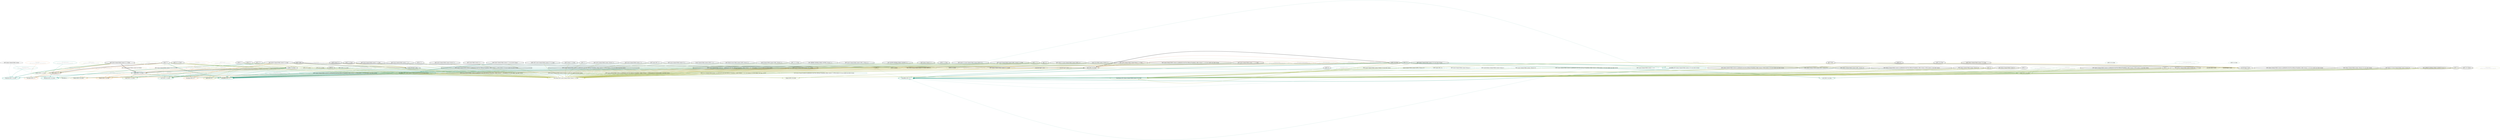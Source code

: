 strict digraph {
    node [shape=box];
    graph [splines=curved];
    2446 [label="SPDXLicense\n443f4e843df984c22700e228b3860b31"
         ,fontcolor=gray
         ,color="#b8bf62"
         ,fillcolor="beige;1"
         ,shape=ellipse];
    2447 [label="spdx:LGPL-2.0+"
         ,color="#b8bf62"
         ,shape=tripleoctagon];
    2448 [label="LGPL-2.0+"
         ,shape=doubleoctagon];
    2449 [label="GNU Library General Public License v2 or later"
         ,shape=doubleoctagon];
    2461 [label="SPDXLicense\n8ef1b5c49d954222c61bf8d1c3f74c3c"
         ,fontcolor=gray
         ,color="#b8bf62"
         ,fillcolor="beige;1"
         ,shape=ellipse];
    2462 [label="spdx:LGPL-2.0-or-later"
         ,shape=doubleoctagon];
    2463 [label="LGPL-2.0-or-later"
         ,shape=doubleoctagon];
    2470 [label="SPDXLicense\ne2efd6447615d77acebad4f7c1e20959"
         ,fontcolor=gray
         ,color="#b8bf62"
         ,fillcolor="beige;1"
         ,shape=ellipse];
    2471 [label="spdx:LGPL-2.1+"
         ,shape=doubleoctagon];
    2472 [label="LGPL-2.1+"
         ,shape=doubleoctagon];
    2473 [label="GNU Lesser General Public License v2.1 or later"
         ,shape=doubleoctagon];
    2486 [label="SPDXLicense\n797be778eb1d10677897529d23730aa7"
         ,fontcolor=gray
         ,color="#b8bf62"
         ,fillcolor="beige;1"
         ,shape=ellipse];
    2487 [label="spdx:LGPL-2.1-or-later"
         ,shape=doubleoctagon];
    2488 [label="LGPL-2.1-or-later"
         ,shape=doubleoctagon];
    6856 [label="FedoraEntry\nda614a7855fde773632116ed18e901c5"
         ,fontcolor=gray
         ,color="#e09d4b"
         ,fillcolor="beige;1"
         ,shape=ellipse];
    6857 [label="Fedora:LGPL-2.0-or-later"
         ,color="#e09d4b"
         ,shape=doubleoctagon];
    6858 [label="GNU Lesser General Public License (no version)"
         ,color="#e09d4b"
         ,shape=octagon];
    6859 [label="GNU Lesser General Public License v2 (or 2.1) or later"
         ,color="#e09d4b"
         ,shape=octagon];
    6860 [label="LGPLv2+"
         ,shape=doubleoctagon];
    6913 [label="FedoraEntry\n5ed37863755909743ca22318afce72ef"
         ,fontcolor=gray
         ,color="#e09d4b"
         ,fillcolor="beige;1"
         ,shape=ellipse];
    6914 [label="Fedora:LGPL-2.1-or-later"
         ,color="#e09d4b"
         ,shape=doubleoctagon];
    9401 [label="GNU Library General Public License"
         ,shape=octagon];
    9403 [label="BlueOakCouncil\nbf57885d28ac11df1c6c25b44aee8200"
         ,fontcolor=gray
         ,color="#00876c"
         ,fillcolor="beige;1"
         ,shape=ellipse];
    9404 [label="BlueOak:LGPL-2.0-or-later"
         ,color="#00876c"
         ,shape=doubleoctagon];
    9409 [label="BlueOakCouncil\na6222a8463da9039cf71763a56777a64"
         ,fontcolor=gray
         ,color="#00876c"
         ,fillcolor="beige;1"
         ,shape=ellipse];
    9410 [label="BlueOak:LGPL-2.1-or-later"
         ,color="#00876c"
         ,shape=doubleoctagon];
    9619 [label="OSADLRule\ndd228aaf9806525cf4fce75e69607da4"
         ,fontcolor=gray
         ,color="#58a066"
         ,fillcolor="beige;1"
         ,shape=ellipse];
    9620 [label="osadl:LGPL-2.0-or-later"
         ,color="#58a066"
         ,shape=doubleoctagon];
    9625 [label="OSADLRule\n94050a312358dfb9792d528bb0165557"
         ,fontcolor=gray
         ,color="#58a066"
         ,fillcolor="beige;1"
         ,shape=ellipse];
    9626 [label="osadl:LGPL-2.1-or-later"
         ,color="#58a066"
         ,shape=doubleoctagon];
    9900 [label="OSADLMatrix\n3b1f76b3d50c8ab5c261469e04bf87b8"
         ,fontcolor=gray
         ,color="#58a066"
         ,fillcolor="beige;1"
         ,shape=ellipse];
    9904 [label="OSADLMatrix\nf19ba5e6a7164ae0aa983d4877f14785"
         ,fontcolor=gray
         ,color="#58a066"
         ,fillcolor="beige;1"
         ,shape=ellipse];
    10283 [label="fsf:LGPLv2.1"
          ,color="#deb256"
          ,shape=octagon];
    18309 [label="ScancodeData\nb151a8ef20ac0cdac173d01f0c517dca"
          ,fontcolor=gray
          ,color="#dac767"
          ,fillcolor="beige;1"
          ,shape=ellipse];
    18310 [label="scancode:lgpl-2.0-plus"
          ,shape=doubleoctagon];
    18311 [label="lgpl-2.0-plus"
          ,shape=doubleoctagon];
    18312 [label="LGPL 2.0 or later"
          ,shape=doubleoctagon];
    18313 [label="GNU Library General Public License 2.0 or later"
          ,shape=doubleoctagon];
    18369 [label="ScancodeData\n18a0fa0890a418316cd617a670cea315"
          ,fontcolor=gray
          ,color="#dac767"
          ,fillcolor="beige;1"
          ,shape=ellipse];
    18370 [label="scancode:lgpl-2.1-plus"
          ,shape=doubleoctagon];
    18371 [label="lgpl-2.1-plus"
          ,shape=doubleoctagon];
    18372 [label="LGPL 2.1 or later"
          ,shape=doubleoctagon];
    18373 [label="GNU Lesser General Public License 2.1 or later"
          ,shape=doubleoctagon];
    25923 [label="Fossology\nf784903bee0b91d2d3cc847b19995191"
          ,fontcolor=gray
          ,color="#e18745"
          ,fillcolor="beige;1"
          ,shape=ellipse];
    25924 [label="fossology:LGPL-2.0+"
          ,color="#e18745"
          ,shape=doubleoctagon];
    25926 [label="Fossology\n14607a2b7bc3a8bbbd67250f1cb607d6"
          ,fontcolor=gray
          ,color="#e18745"
          ,fillcolor="beige;1"
          ,shape=ellipse];
    25927 [label="fossology:LGPL-2.1+"
          ,color="#e18745"
          ,shape=doubleoctagon];
    27201 [label=LGPL
          ,shape=octagon];
    28783 [label="OrtLicenseCategorization\n92f62731dd83140c649e53a1b1a6e089"
          ,fontcolor=gray
          ,color="#e06f45"
          ,fillcolor="beige;1"
          ,shape=ellipse];
    28785 [label="OrtLicenseCategorization\n543501be5a65bdcf3ede3a87023ad2bf"
          ,fontcolor=gray
          ,color="#e06f45"
          ,fillcolor="beige;1"
          ,shape=ellipse];
    35530 [label="OrtLicenseCategorization\nbf7aca2e144fe971e7825c869a8473e1"
          ,fontcolor=gray
          ,color="#e09d4b"
          ,fillcolor="beige;1"
          ,shape=ellipse];
    35535 [label="OrtLicenseCategorization\n5b53ac23d2f73b00a27b57fccce4c364"
          ,fontcolor=gray
          ,color="#e09d4b"
          ,fillcolor="beige;1"
          ,shape=ellipse];
    37045 [label="CavilLicenseChange\nd2722e2d12b7aefdb7d8137c38249b0b"
          ,fontcolor=gray
          ,color="#379469"
          ,fillcolor="beige;1"
          ,shape=ellipse];
    37046 [label="cavil:LGPL-2.0-or-later"
          ,color="#379469"
          ,shape=doubleoctagon];
    37047 [label="LGPL v2 or later"
          ,color="#379469"
          ,shape=octagon];
    37048 [label="LGPL v2.0 or later"
          ,color="#379469"
          ,shape=octagon];
    37049 [label="LGPLv2.0+"
          ,shape=doubleoctagon];
    37056 [label="CavilLicenseChange\nd9b0e35754eb01f0630aacb08b5fae65"
          ,fontcolor=gray
          ,color="#379469"
          ,fillcolor="beige;1"
          ,shape=ellipse];
    37057 [label="cavil:LGPL-2.1-or-later"
          ,color="#379469"
          ,shape=doubleoctagon];
    37058 [label="GNU LGPL v2.1 or later"
          ,color="#379469"
          ,shape=octagon];
    37059 [label="LGPL V2+"
          ,shape=doubleoctagon];
    37060 [label="LGPL v2.1 or later"
          ,color="#379469"
          ,shape=octagon];
    37061 [label="LGPL v2.1+"
          ,shape=doubleoctagon];
    37062 [label="LGPL-2.0.1 or later"
          ,color="#379469"
          ,shape=octagon];
    37063 [label="LGPLv2.1+"
          ,shape=doubleoctagon];
    42389 [label="MetaeffektLicense\n68f17d1b654f95f057148154bf188143"
          ,fontcolor=gray
          ,color="#00876c"
          ,fillcolor="beige;1"
          ,shape=ellipse];
    42390 [label="metaeffekt:LGPL-2.0+"
          ,color="#00876c"
          ,shape=doubleoctagon];
    42391 [label="metaeffekt:GNU Library General Public License 2.0 (or any later version)"
          ,color="#00876c"
          ,shape=doubleoctagon];
    42392 [label="GNU Library General Public License 2.0 (or any later version)"
          ,shape=doubleoctagon];
    42393 [label="GNU Library General Public License, Version 2.0+"
          ,shape=doubleoctagon];
    42394 [label="GNU LIBRARY GENERAL PUBLIC LICENSE Version 2+"
          ,shape=doubleoctagon];
    42395 [label="GNU Lesser GPL 2.0+"
          ,color="#00876c"
          ,shape=octagon];
    42396 [label="GNU Lesser General Public License Version 2+"
          ,color="#00876c"
          ,shape=octagon];
    42397 [label="GNU Lesser General Public License, Version 2.0+"
          ,color="#00876c"
          ,shape=octagon];
    42398 [label="GNU Library or Lesser General Public License version 2.0+"
          ,shape=doubleoctagon];
    42399 [label="GNU Library General Public License (GPL), Version 2.0+"
          ,shape=doubleoctagon];
    42400 [label="GNU Library General Public License (LGPL), Version 2.0+"
          ,shape=doubleoctagon];
    42401 [label="GNU Library General Public License 2+"
          ,shape=doubleoctagon];
    42402 [label="GNU Library General Public License version 2.0+"
          ,shape=doubleoctagon];
    42403 [label="GNU Library General Public License, Version 2.0 or any later version"
          ,shape=doubleoctagon];
    42404 [label="GNU Lesser General Public License, Version 2 or any later version"
          ,color="#00876c"
          ,shape=octagon];
    42405 [label="Lesser General Public License (LGPL)), Version 2.0+"
          ,color="#00876c"
          ,shape=octagon];
    42406 [label="LGPL 2+"
          ,shape=doubleoctagon];
    42407 [label="LGPL 2.0+ license"
          ,shape=doubleoctagon];
    42408 [label="LGPL V.2+"
          ,shape=doubleoctagon];
    42409 [label="LGPL-2+"
          ,shape=doubleoctagon];
    42410 [label="LGPL2+"
          ,shape=doubleoctagon];
    42411 [label="GNU Lesser/Library General Public License version 2+"
          ,color="#00876c"
          ,shape=octagon];
    42412 [label="GNU Library General Public License as published by the Free Software Foundation; either version 2 of the License, or (at your option) any later version"
          ,shape=doubleoctagon];
    42413 [label="GNU Lesser General Public License as published by the Free Software Foundation; either version 2 of the License, or (at your option) any later version"
          ,color="#00876c"
          ,shape=octagon];
    42414 [label="GNU Lesser General Public License >= 2.0"
          ,color="#00876c"
          ,shape=octagon];
    42415 [label="GNU Library General Public License as published by the Free Software Foundation; either version 2 of the License, or any later version"
          ,shape=doubleoctagon];
    42416 [label="GNU Library General Public License as published by the Free Software Foundation, either version 2 of the License, or any later version"
          ,shape=doubleoctagon];
    42417 [label="GNU Library General Public License as published by the Free Software Foundation; either version 2, or (at your option) any later version"
          ,shape=doubleoctagon];
    42579 [label="MetaeffektLicense\ndb6310746184e51800407699f526d684"
          ,fontcolor=gray
          ,color="#00876c"
          ,fillcolor="beige;1"
          ,shape=ellipse];
    42580 [label="metaeffekt:LGPL-2.1+"
          ,color="#00876c"
          ,shape=doubleoctagon];
    42581 [label="metaeffekt:GNU Lesser General Public License 2.1 (or any later version)"
          ,color="#00876c"
          ,shape=doubleoctagon];
    42582 [label="GNU Lesser General Public License 2.1 (or any later version)"
          ,shape=doubleoctagon];
    42583 [label="GNU Lesser General Public License, Version 2.1+"
          ,shape=doubleoctagon];
    42584 [label="GNU LESSER GENERAL PUBLIC LICENSE 2.1+"
          ,shape=doubleoctagon];
    42585 [label="LGPL (GNU Lesser General Public License), V2.1 or later"
          ,shape=doubleoctagon];
    42586 [label="LGPL 2.1+"
          ,shape=doubleoctagon];
    42587 [label="LGPL version 2.1+"
          ,shape=doubleoctagon];
    42588 [label="LGPL(v2.1+)"
          ,shape=doubleoctagon];
    42589 [label="GNU LIBRARY GENERAL PUBLIC LICENSE, Version 2.1+"
          ,shape=doubleoctagon];
    42590 [label="GNU Lesser GPL 2.1+"
          ,shape=doubleoctagon];
    42591 [label="GNU Lesser General Public License (LGPL), version 2.1+"
          ,shape=doubleoctagon];
    42592 [label="GNU Lesser General Public License (LGPL), version 2.1 or later"
          ,shape=doubleoctagon];
    42593 [label="GNU Lesser General Public License - v 2.1 or later"
          ,shape=doubleoctagon];
    42594 [label="GNU Lesser General Public License Version 2.1 or later"
          ,shape=doubleoctagon];
    42595 [label="GNU Lesser General Public License v2.1+"
          ,shape=doubleoctagon];
    42596 [label="GNU Lesser General Public License version 2.1+"
          ,shape=doubleoctagon];
    42597 [label="GNU Lesser General Public License, 2.1+"
          ,shape=doubleoctagon];
    42598 [label="GNU Lesser General Public License, v. 2.1+"
          ,shape=doubleoctagon];
    42599 [label="GNU Lesser Public License 2.1+"
          ,shape=doubleoctagon];
    42600 [label="GNU Library or Lesser General Public License (LGPL) V2.1+"
          ,shape=doubleoctagon];
    42601 [label="GNU Library or Lesser General Public License (LGPL) 2.1+"
          ,shape=doubleoctagon];
    42602 [label="GNU General Lesser Public License (LGPL) version 2.1+"
          ,shape=doubleoctagon];
    42603 [label="Lesser Gnu Public License, Version 2.1+"
          ,shape=doubleoctagon];
    42604 [label="Lesser General Public License (LGPL) v 2.1+"
          ,shape=doubleoctagon];
    42605 [label="Lesser General Public License (LGPL), Version 2.1+"
          ,shape=doubleoctagon];
    42606 [label="LGPL license, Version 2.1+"
          ,shape=doubleoctagon];
    42607 [label="LGPL v 2.1+"
          ,shape=doubleoctagon];
    42608 [label="LGPL version 2.1 or later"
          ,shape=doubleoctagon];
    42609 [label="LGPL, v2.1 or later"
          ,shape=doubleoctagon];
    42610 [label="LGPL2.1+"
          ,shape=doubleoctagon];
    42611 [label="LGPLv2.1 or later"
          ,shape=doubleoctagon];
    42612 [label="lgpl_v2_1+"
          ,shape=doubleoctagon];
    42613 [label="GNU Lesser General Public License as published by the Free Software Foundation; either version 2.1, or (at your option) any later version"
          ,shape=doubleoctagon];
    42614 [label="GNU Lesser General Public License as published by the Free Software Foundation, either version 2.1 of the License, or (at your option) any later version"
          ,shape=doubleoctagon];
    42615 [label="GNU Lesser General Public License as published by the Free Software Foundation; either version 2.1 of the License, or (at your option) any later version"
          ,shape=doubleoctagon];
    42616 [label="GNU Lesser General Public License, V2.1 or later"
          ,shape=doubleoctagon];
    42617 [label="GNU Lesser General Public License as ~ published by the Free Software Foundation; either version 2.1 of ~ the License, or (at your option) any later version"
          ,shape=doubleoctagon];
    42618 [label="[GNU Lesser General Public License] as published by the Free Software Foundation; either version 2.1 of the License, or (at your option) any later version"
          ,color="#00876c"
          ,shape=octagon];
    42619 [label="GNU Lesser General Public License as published by the Free Software Foundation ; either version 2 . 1 of License or ( at your option ) any later version"
          ,color="#00876c"
          ,shape=octagon];
    42620 [label="GNU Lesser General Public License (version 2.1 or at your option any later version)"
          ,color="#00876c"
          ,shape=octagon];
    42621 [label="GNU Lesser general Public License as published by the Free Software Foundation ; either version 2 . 1 of the License or ( at your option ) any later version"
          ,color="#00876c"
          ,shape=octagon];
    42622 [label="GNU Lesser General Public License ; as published by the Free Software Foundation ; either version 2 . 1 of ; the License or ( at your option ) any later version"
          ,color="#00876c"
          ,shape=octagon];
    42623 [label="GNU Lesser General License as published by the Free Software Foundation; either version 2.1 of the License or (at your option) any later version"
          ,color="#00876c"
          ,shape=octagon];
    49997 [label="HermineLicense\n9730269df542bd3f057f93a8e1f143ff"
          ,fontcolor=gray
          ,color="#dc574a"
          ,fillcolor="beige;1"
          ,shape=ellipse];
    50002 [label="HermineLicense\nbc087c6e782136cf6d044538f6b3ae68"
          ,fontcolor=gray
          ,color="#dc574a"
          ,fillcolor="beige;1"
          ,shape=ellipse];
    50611 [label="FossLicense\naa0920763902bfd20cf65af73c30d159"
          ,fontcolor=gray
          ,color="#b8bf62"
          ,fillcolor="beige;1"
          ,shape=ellipse];
    50612 [label="foss-license:GNU Library General Public License 2.0 or later"
          ,color="#b8bf62"
          ,shape=doubleoctagon];
    50613 [label="scancode://lgpl-2.0-plus"
          ,color="#b8bf62"
          ,shape=doubleoctagon];
    50614 [label="scancode:lgpl-2.0-plus"
          ,color="#b8bf62"
          ,shape=doubleoctagon];
    50624 [label="FossLicense\n398343051bd0a4db65fca0c34d988bab"
          ,fontcolor=gray
          ,color="#b8bf62"
          ,fillcolor="beige;1"
          ,shape=ellipse];
    50625 [label="foss-license:GNU Lesser General Public License 2.1 or later"
          ,color="#b8bf62"
          ,shape=doubleoctagon];
    50626 [label="GNU Library General Public License v2.1 or later"
          ,color="#b8bf62"
          ,shape=doubleoctagon];
    50627 [label="LGPL (v2.1 or later)"
          ,shape=doubleoctagon];
    50628 [label="scancode://lgpl-2.1-plus"
          ,color="#b8bf62"
          ,shape=doubleoctagon];
    50629 [label="scancode:lgpl-2.1-plus"
          ,color="#b8bf62"
          ,shape=doubleoctagon];
    50630 [label="LGPLv2, greater"
          ,color="#b8bf62"
          ,shape=doubleoctagon];
    50631 [label="GNU Lesser General Public License v2 or later (LGPLv2+)"
          ,color="#b8bf62"
          ,shape=doubleoctagon];
    50632 [label="LGPL-2.1 or later"
          ,color="#b8bf62"
          ,shape=doubleoctagon];
    54286 [label="EclipseLicense\nd8708c158689888a29e78881058167e5"
          ,fontcolor=gray
          ,color="#98b561"
          ,fillcolor="beige;1"
          ,shape=ellipse];
    54287 [label="eclipse:LGPL-2.0-or-later"
          ,color="#98b561"
          ,shape=doubleoctagon];
    54290 [label="EclipseLicense\nf2c77bb8714e52aa06c20280fd690f8e"
          ,fontcolor=gray
          ,color="#98b561"
          ,fillcolor="beige;1"
          ,shape=ellipse];
    54291 [label="eclipse:LGPL-2.1-or-later"
          ,color="#98b561"
          ,shape=doubleoctagon];
    56003 [label="Curation\n10eb159015a5c72756ac89d98e013bfd"
          ,fontcolor=gray
          ,color="#78ab63"
          ,fillcolor="beige;1"
          ,shape=ellipse];
    2446 -> 2447 [weight=0.5
                 ,color="#b8bf62"];
    2448 -> 2447 [style=bold
                 ,arrowhead=vee
                 ,weight=0.7
                 ,color="#b8bf62"];
    2448 -> 25924 [style=bold
                  ,arrowhead=vee
                  ,weight=0.7
                  ,color="#e18745"];
    2448 -> 37046 [style=dashed
                  ,arrowhead=vee
                  ,weight=0.5
                  ,color="#379469"];
    2448 -> 42390 [style=bold
                  ,arrowhead=vee
                  ,weight=0.7
                  ,color="#00876c"];
    2448 -> 42390 [style=bold
                  ,arrowhead=vee
                  ,weight=0.7
                  ,color="#00876c"];
    2448 -> 50612 [style=bold
                  ,arrowhead=vee
                  ,weight=0.7
                  ,color="#b8bf62"];
    2449 -> 2447 [style=bold
                 ,arrowhead=vee
                 ,weight=0.7
                 ,color="#b8bf62"];
    2449 -> 2462 [style=bold
                 ,arrowhead=vee
                 ,weight=0.7];
    2449 -> 9404 [style=bold
                 ,arrowhead=vee
                 ,weight=0.7
                 ,color="#00876c"];
    2449 -> 25924 [style=bold
                  ,arrowhead=vee
                  ,weight=0.7
                  ,color="#e18745"];
    2449 -> 50625 [style=bold
                  ,arrowhead=vee
                  ,weight=0.7
                  ,color="#b8bf62"];
    2449 -> 54287 [style=bold
                  ,arrowhead=vee
                  ,weight=0.7
                  ,color="#98b561"];
    2461 -> 2462 [weight=0.5
                 ,color="#b8bf62"];
    2462 -> 6857 [style=bold
                 ,arrowhead=vee
                 ,weight=0.7
                 ,color="#e09d4b"];
    2462 -> 9620 [style=bold
                 ,arrowhead=vee
                 ,weight=0.7
                 ,color="#58a066"];
    2462 -> 42390 [style=bold
                  ,arrowhead=vee
                  ,weight=0.7
                  ,color="#00876c"];
    2463 -> 2462 [style=bold
                 ,arrowhead=vee
                 ,weight=0.7];
    2463 -> 6857 [style=bold
                 ,arrowhead=vee
                 ,weight=0.7
                 ,color="#e09d4b"];
    2463 -> 9404 [style=bold
                 ,arrowhead=vee
                 ,weight=0.7
                 ,color="#00876c"];
    2463 -> 9620 [style=bold
                 ,arrowhead=vee
                 ,weight=0.7
                 ,color="#58a066"];
    2463 -> 37046 [style=bold
                  ,arrowhead=vee
                  ,weight=0.7
                  ,color="#379469"];
    2463 -> 37046 [style=bold
                  ,arrowhead=vee
                  ,weight=0.7
                  ,color="#379469"];
    2463 -> 42390 [style=dashed
                  ,arrowhead=vee
                  ,weight=0.5
                  ,color="#00876c"];
    2463 -> 50612 [style=bold
                  ,arrowhead=vee
                  ,weight=0.7
                  ,color="#b8bf62"];
    2463 -> 54287 [style=bold
                  ,arrowhead=vee
                  ,weight=0.7
                  ,color="#98b561"];
    2470 -> 2471 [weight=0.5
                 ,color="#b8bf62"];
    2471 -> 10283 [style=dashed
                  ,arrowhead=vee
                  ,weight=0.5
                  ,color="#deb256"];
    2472 -> 2471 [style=bold
                 ,arrowhead=vee
                 ,weight=0.7];
    2472 -> 2488 [style=bold
                 ,arrowhead=vee
                 ,weight=0.7
                 ,color="#78ab63"];
    2472 -> 25927 [style=bold
                  ,arrowhead=vee
                  ,weight=0.7
                  ,color="#e18745"];
    2472 -> 37057 [style=dashed
                  ,arrowhead=vee
                  ,weight=0.5
                  ,color="#379469"];
    2472 -> 42580 [style=bold
                  ,arrowhead=vee
                  ,weight=0.7
                  ,color="#00876c"];
    2472 -> 42580 [style=bold
                  ,arrowhead=vee
                  ,weight=0.7
                  ,color="#00876c"];
    2472 -> 50625 [style=bold
                  ,arrowhead=vee
                  ,weight=0.7
                  ,color="#b8bf62"];
    2473 -> 2471 [style=bold
                 ,arrowhead=vee
                 ,weight=0.7
                 ,color="#b8bf62"];
    2473 -> 2487 [style=bold
                 ,arrowhead=vee
                 ,weight=0.7];
    2473 -> 9410 [style=bold
                 ,arrowhead=vee
                 ,weight=0.7
                 ,color="#00876c"];
    2473 -> 25927 [style=bold
                  ,arrowhead=vee
                  ,weight=0.7
                  ,color="#e18745"];
    2473 -> 42580 [style=dashed
                  ,arrowhead=vee
                  ,weight=0.5
                  ,color="#00876c"];
    2473 -> 50625 [style=bold
                  ,arrowhead=vee
                  ,weight=0.7
                  ,color="#b8bf62"];
    2473 -> 54291 [style=bold
                  ,arrowhead=vee
                  ,weight=0.7
                  ,color="#98b561"];
    2486 -> 2487 [weight=0.5
                 ,color="#b8bf62"];
    2487 -> 6914 [style=bold
                 ,arrowhead=vee
                 ,weight=0.7
                 ,color="#e09d4b"];
    2487 -> 9626 [style=bold
                 ,arrowhead=vee
                 ,weight=0.7
                 ,color="#58a066"];
    2487 -> 10283 [style=dashed
                  ,arrowhead=vee
                  ,weight=0.5
                  ,color="#deb256"];
    2487 -> 42580 [style=bold
                  ,arrowhead=vee
                  ,weight=0.7
                  ,color="#00876c"];
    2488 -> 2487 [style=bold
                 ,arrowhead=vee
                 ,weight=0.7];
    2488 -> 6914 [style=bold
                 ,arrowhead=vee
                 ,weight=0.7
                 ,color="#e09d4b"];
    2488 -> 9410 [style=bold
                 ,arrowhead=vee
                 ,weight=0.7
                 ,color="#00876c"];
    2488 -> 9626 [style=bold
                 ,arrowhead=vee
                 ,weight=0.7
                 ,color="#58a066"];
    2488 -> 37057 [style=bold
                  ,arrowhead=vee
                  ,weight=0.7
                  ,color="#379469"];
    2488 -> 37057 [style=bold
                  ,arrowhead=vee
                  ,weight=0.7
                  ,color="#379469"];
    2488 -> 42580 [style=dashed
                  ,arrowhead=vee
                  ,weight=0.5
                  ,color="#00876c"];
    2488 -> 50625 [style=bold
                  ,arrowhead=vee
                  ,weight=0.7
                  ,color="#b8bf62"];
    2488 -> 54291 [style=bold
                  ,arrowhead=vee
                  ,weight=0.7
                  ,color="#98b561"];
    6856 -> 6857 [weight=0.5
                 ,color="#e09d4b"];
    6858 -> 6857 [style=dashed
                 ,arrowhead=vee
                 ,weight=0.5
                 ,color="#e09d4b"];
    6859 -> 6857 [style=dashed
                 ,arrowhead=vee
                 ,weight=0.5
                 ,color="#e09d4b"];
    6859 -> 6914 [style=dashed
                 ,arrowhead=vee
                 ,weight=0.5
                 ,color="#e09d4b"];
    6860 -> 6857 [style=dashed
                 ,arrowhead=vee
                 ,weight=0.5
                 ,color="#e09d4b"];
    6860 -> 6914 [style=dashed
                 ,arrowhead=vee
                 ,weight=0.5
                 ,color="#e09d4b"];
    6860 -> 37057 [style=dashed
                  ,arrowhead=vee
                  ,weight=0.5
                  ,color="#379469"];
    6860 -> 42390 [style=dashed
                  ,arrowhead=vee
                  ,weight=0.5
                  ,color="#00876c"];
    6860 -> 50612 [style=bold
                  ,arrowhead=vee
                  ,weight=0.7
                  ,color="#b8bf62"];
    6913 -> 6914 [weight=0.5
                 ,color="#e09d4b"];
    9401 -> 9404 [style=dashed
                 ,arrowhead=vee
                 ,weight=0.5
                 ,color="#00876c"];
    9401 -> 9410 [style=dashed
                 ,arrowhead=vee
                 ,weight=0.5
                 ,color="#00876c"];
    9403 -> 9404 [weight=0.5
                 ,color="#00876c"];
    9409 -> 9410 [weight=0.5
                 ,color="#00876c"];
    9619 -> 9620 [weight=0.5
                 ,color="#58a066"];
    9625 -> 9626 [weight=0.5
                 ,color="#58a066"];
    9900 -> 9620 [weight=0.5
                 ,color="#58a066"];
    9904 -> 9626 [weight=0.5
                 ,color="#58a066"];
    18309 -> 18310 [weight=0.5
                   ,color="#dac767"];
    18310 -> 42390 [style=dashed
                   ,arrowhead=vee
                   ,weight=0.5
                   ,color="#00876c"];
    18310 -> 50612 [style=bold
                   ,arrowhead=vee
                   ,weight=0.7
                   ,color="#b8bf62"];
    18311 -> 18310 [style=bold
                   ,arrowhead=vee
                   ,weight=0.7];
    18312 -> 18310 [style=bold
                   ,arrowhead=vee
                   ,weight=0.7
                   ,color="#dac767"];
    18312 -> 50612 [style=bold
                   ,arrowhead=vee
                   ,weight=0.7
                   ,color="#b8bf62"];
    18313 -> 18310 [style=bold
                   ,arrowhead=vee
                   ,weight=0.7
                   ,color="#dac767"];
    18313 -> 50612 [style=bold
                   ,arrowhead=vee
                   ,weight=0.7
                   ,color="#b8bf62"];
    18369 -> 18370 [weight=0.5
                   ,color="#dac767"];
    18370 -> 42580 [style=dashed
                   ,arrowhead=vee
                   ,weight=0.5
                   ,color="#00876c"];
    18370 -> 50625 [style=bold
                   ,arrowhead=vee
                   ,weight=0.7
                   ,color="#b8bf62"];
    18371 -> 18370 [style=bold
                   ,arrowhead=vee
                   ,weight=0.7];
    18372 -> 18370 [style=bold
                   ,arrowhead=vee
                   ,weight=0.7
                   ,color="#dac767"];
    18372 -> 42580 [style=dashed
                   ,arrowhead=vee
                   ,weight=0.5
                   ,color="#00876c"];
    18372 -> 50625 [style=bold
                   ,arrowhead=vee
                   ,weight=0.7
                   ,color="#b8bf62"];
    18373 -> 18370 [style=bold
                   ,arrowhead=vee
                   ,weight=0.7
                   ,color="#dac767"];
    18373 -> 50625 [style=bold
                   ,arrowhead=vee
                   ,weight=0.7
                   ,color="#b8bf62"];
    25923 -> 25924 [weight=0.5
                   ,color="#e18745"];
    25926 -> 25927 [weight=0.5
                   ,color="#e18745"];
    27201 -> 42390 [style=dashed
                   ,arrowhead=vee
                   ,weight=0.5
                   ,color="#00876c"];
    27201 -> 42580 [style=dashed
                   ,arrowhead=vee
                   ,weight=0.5
                   ,color="#00876c"];
    28783 -> 2462 [weight=0.5
                  ,color="#e06f45"];
    28785 -> 2487 [weight=0.5
                  ,color="#e06f45"];
    35530 -> 2462 [weight=0.5
                  ,color="#e09d4b"];
    35535 -> 2487 [weight=0.5
                  ,color="#e09d4b"];
    37045 -> 37046 [weight=0.5
                   ,color="#379469"];
    37047 -> 37046 [style=dashed
                   ,arrowhead=vee
                   ,weight=0.5
                   ,color="#379469"];
    37048 -> 37046 [style=dashed
                   ,arrowhead=vee
                   ,weight=0.5
                   ,color="#379469"];
    37049 -> 37046 [style=dashed
                   ,arrowhead=vee
                   ,weight=0.5
                   ,color="#379469"];
    37049 -> 50625 [style=bold
                   ,arrowhead=vee
                   ,weight=0.7
                   ,color="#b8bf62"];
    37056 -> 37057 [weight=0.5
                   ,color="#379469"];
    37058 -> 37057 [style=dashed
                   ,arrowhead=vee
                   ,weight=0.5
                   ,color="#379469"];
    37059 -> 37057 [style=dashed
                   ,arrowhead=vee
                   ,weight=0.5
                   ,color="#379469"];
    37059 -> 42390 [style=dashed
                   ,arrowhead=vee
                   ,weight=0.5
                   ,color="#00876c"];
    37059 -> 50612 [style=bold
                   ,arrowhead=vee
                   ,weight=0.7
                   ,color="#b8bf62"];
    37060 -> 37057 [style=dashed
                   ,arrowhead=vee
                   ,weight=0.5
                   ,color="#379469"];
    37061 -> 37057 [style=dashed
                   ,arrowhead=vee
                   ,weight=0.5
                   ,color="#379469"];
    37061 -> 42580 [style=dashed
                   ,arrowhead=vee
                   ,weight=0.5
                   ,color="#00876c"];
    37061 -> 50625 [style=bold
                   ,arrowhead=vee
                   ,weight=0.7
                   ,color="#b8bf62"];
    37062 -> 37057 [style=dashed
                   ,arrowhead=vee
                   ,weight=0.5
                   ,color="#379469"];
    37063 -> 37057 [style=dashed
                   ,arrowhead=vee
                   ,weight=0.5
                   ,color="#379469"];
    37063 -> 42580 [style=dashed
                   ,arrowhead=vee
                   ,weight=0.5
                   ,color="#00876c"];
    37063 -> 50625 [style=bold
                   ,arrowhead=vee
                   ,weight=0.7
                   ,color="#b8bf62"];
    42389 -> 42390 [weight=0.5
                   ,color="#00876c"];
    42391 -> 42390 [style=bold
                   ,arrowhead=vee
                   ,weight=0.7
                   ,color="#00876c"];
    42392 -> 42391 [style=bold
                   ,arrowhead=vee
                   ,weight=0.7
                   ,color="#00876c"];
    42392 -> 50612 [style=bold
                   ,arrowhead=vee
                   ,weight=0.7
                   ,color="#b8bf62"];
    42393 -> 42390 [style=dashed
                   ,arrowhead=vee
                   ,weight=0.5
                   ,color="#00876c"];
    42393 -> 50612 [style=bold
                   ,arrowhead=vee
                   ,weight=0.7
                   ,color="#b8bf62"];
    42394 -> 42390 [style=dashed
                   ,arrowhead=vee
                   ,weight=0.5
                   ,color="#00876c"];
    42394 -> 50612 [style=bold
                   ,arrowhead=vee
                   ,weight=0.7
                   ,color="#b8bf62"];
    42395 -> 42390 [style=dashed
                   ,arrowhead=vee
                   ,weight=0.5
                   ,color="#00876c"];
    42396 -> 42390 [style=dashed
                   ,arrowhead=vee
                   ,weight=0.5
                   ,color="#00876c"];
    42397 -> 42390 [style=dashed
                   ,arrowhead=vee
                   ,weight=0.5
                   ,color="#00876c"];
    42398 -> 42390 [style=dashed
                   ,arrowhead=vee
                   ,weight=0.5
                   ,color="#00876c"];
    42398 -> 50612 [style=bold
                   ,arrowhead=vee
                   ,weight=0.7
                   ,color="#b8bf62"];
    42399 -> 42390 [style=dashed
                   ,arrowhead=vee
                   ,weight=0.5
                   ,color="#00876c"];
    42399 -> 50612 [style=bold
                   ,arrowhead=vee
                   ,weight=0.7
                   ,color="#b8bf62"];
    42400 -> 42390 [style=dashed
                   ,arrowhead=vee
                   ,weight=0.5
                   ,color="#00876c"];
    42400 -> 50612 [style=bold
                   ,arrowhead=vee
                   ,weight=0.7
                   ,color="#b8bf62"];
    42401 -> 42390 [style=dashed
                   ,arrowhead=vee
                   ,weight=0.5
                   ,color="#00876c"];
    42401 -> 50612 [style=bold
                   ,arrowhead=vee
                   ,weight=0.7
                   ,color="#b8bf62"];
    42402 -> 42390 [style=dashed
                   ,arrowhead=vee
                   ,weight=0.5
                   ,color="#00876c"];
    42402 -> 50612 [style=bold
                   ,arrowhead=vee
                   ,weight=0.7
                   ,color="#b8bf62"];
    42403 -> 42390 [style=dashed
                   ,arrowhead=vee
                   ,weight=0.5
                   ,color="#00876c"];
    42403 -> 50612 [style=bold
                   ,arrowhead=vee
                   ,weight=0.7
                   ,color="#b8bf62"];
    42404 -> 42390 [style=dashed
                   ,arrowhead=vee
                   ,weight=0.5
                   ,color="#00876c"];
    42405 -> 42390 [style=dashed
                   ,arrowhead=vee
                   ,weight=0.5
                   ,color="#00876c"];
    42406 -> 42390 [style=dashed
                   ,arrowhead=vee
                   ,weight=0.5
                   ,color="#00876c"];
    42406 -> 50612 [style=bold
                   ,arrowhead=vee
                   ,weight=0.7
                   ,color="#b8bf62"];
    42407 -> 42390 [style=dashed
                   ,arrowhead=vee
                   ,weight=0.5
                   ,color="#00876c"];
    42407 -> 50612 [style=bold
                   ,arrowhead=vee
                   ,weight=0.7
                   ,color="#b8bf62"];
    42408 -> 42390 [style=dashed
                   ,arrowhead=vee
                   ,weight=0.5
                   ,color="#00876c"];
    42408 -> 50612 [style=bold
                   ,arrowhead=vee
                   ,weight=0.7
                   ,color="#b8bf62"];
    42409 -> 42390 [style=dashed
                   ,arrowhead=vee
                   ,weight=0.5
                   ,color="#00876c"];
    42409 -> 50612 [style=bold
                   ,arrowhead=vee
                   ,weight=0.7
                   ,color="#b8bf62"];
    42410 -> 42390 [style=dashed
                   ,arrowhead=vee
                   ,weight=0.5
                   ,color="#00876c"];
    42410 -> 50612 [style=bold
                   ,arrowhead=vee
                   ,weight=0.7
                   ,color="#b8bf62"];
    42411 -> 42390 [style=dashed
                   ,arrowhead=vee
                   ,weight=0.5
                   ,color="#00876c"];
    42412 -> 42390 [style=dashed
                   ,arrowhead=vee
                   ,weight=0.5
                   ,color="#00876c"];
    42412 -> 50612 [style=bold
                   ,arrowhead=vee
                   ,weight=0.7
                   ,color="#b8bf62"];
    42413 -> 42390 [style=dashed
                   ,arrowhead=vee
                   ,weight=0.5
                   ,color="#00876c"];
    42414 -> 42390 [style=dashed
                   ,arrowhead=vee
                   ,weight=0.5
                   ,color="#00876c"];
    42415 -> 42390 [style=dashed
                   ,arrowhead=vee
                   ,weight=0.5
                   ,color="#00876c"];
    42415 -> 50612 [style=bold
                   ,arrowhead=vee
                   ,weight=0.7
                   ,color="#b8bf62"];
    42416 -> 42390 [style=dashed
                   ,arrowhead=vee
                   ,weight=0.5
                   ,color="#00876c"];
    42416 -> 50612 [style=bold
                   ,arrowhead=vee
                   ,weight=0.7
                   ,color="#b8bf62"];
    42417 -> 42390 [style=dashed
                   ,arrowhead=vee
                   ,weight=0.5
                   ,color="#00876c"];
    42417 -> 50612 [style=bold
                   ,arrowhead=vee
                   ,weight=0.7
                   ,color="#b8bf62"];
    42579 -> 42580 [weight=0.5
                   ,color="#00876c"];
    42581 -> 42580 [style=bold
                   ,arrowhead=vee
                   ,weight=0.7
                   ,color="#00876c"];
    42582 -> 42581 [style=bold
                   ,arrowhead=vee
                   ,weight=0.7
                   ,color="#00876c"];
    42582 -> 50625 [style=bold
                   ,arrowhead=vee
                   ,weight=0.7
                   ,color="#b8bf62"];
    42583 -> 42580 [style=dashed
                   ,arrowhead=vee
                   ,weight=0.5
                   ,color="#00876c"];
    42583 -> 50625 [style=bold
                   ,arrowhead=vee
                   ,weight=0.7
                   ,color="#b8bf62"];
    42584 -> 42580 [style=dashed
                   ,arrowhead=vee
                   ,weight=0.5
                   ,color="#00876c"];
    42584 -> 50625 [style=bold
                   ,arrowhead=vee
                   ,weight=0.7
                   ,color="#b8bf62"];
    42585 -> 42580 [style=dashed
                   ,arrowhead=vee
                   ,weight=0.5
                   ,color="#00876c"];
    42585 -> 50625 [style=bold
                   ,arrowhead=vee
                   ,weight=0.7
                   ,color="#b8bf62"];
    42586 -> 42580 [style=dashed
                   ,arrowhead=vee
                   ,weight=0.5
                   ,color="#00876c"];
    42586 -> 50625 [style=bold
                   ,arrowhead=vee
                   ,weight=0.7
                   ,color="#b8bf62"];
    42587 -> 42580 [style=dashed
                   ,arrowhead=vee
                   ,weight=0.5
                   ,color="#00876c"];
    42587 -> 50625 [style=bold
                   ,arrowhead=vee
                   ,weight=0.7
                   ,color="#b8bf62"];
    42588 -> 42580 [style=dashed
                   ,arrowhead=vee
                   ,weight=0.5
                   ,color="#00876c"];
    42588 -> 50625 [style=bold
                   ,arrowhead=vee
                   ,weight=0.7
                   ,color="#b8bf62"];
    42589 -> 42580 [style=dashed
                   ,arrowhead=vee
                   ,weight=0.5
                   ,color="#00876c"];
    42589 -> 50625 [style=bold
                   ,arrowhead=vee
                   ,weight=0.7
                   ,color="#b8bf62"];
    42590 -> 42580 [style=dashed
                   ,arrowhead=vee
                   ,weight=0.5
                   ,color="#00876c"];
    42590 -> 50625 [style=bold
                   ,arrowhead=vee
                   ,weight=0.7
                   ,color="#b8bf62"];
    42591 -> 42580 [style=dashed
                   ,arrowhead=vee
                   ,weight=0.5
                   ,color="#00876c"];
    42591 -> 50625 [style=bold
                   ,arrowhead=vee
                   ,weight=0.7
                   ,color="#b8bf62"];
    42592 -> 42580 [style=dashed
                   ,arrowhead=vee
                   ,weight=0.5
                   ,color="#00876c"];
    42592 -> 50625 [style=bold
                   ,arrowhead=vee
                   ,weight=0.7
                   ,color="#b8bf62"];
    42593 -> 42580 [style=dashed
                   ,arrowhead=vee
                   ,weight=0.5
                   ,color="#00876c"];
    42593 -> 50625 [style=bold
                   ,arrowhead=vee
                   ,weight=0.7
                   ,color="#b8bf62"];
    42594 -> 42580 [style=dashed
                   ,arrowhead=vee
                   ,weight=0.5
                   ,color="#00876c"];
    42594 -> 50625 [style=bold
                   ,arrowhead=vee
                   ,weight=0.7
                   ,color="#b8bf62"];
    42595 -> 42580 [style=dashed
                   ,arrowhead=vee
                   ,weight=0.5
                   ,color="#00876c"];
    42595 -> 50625 [style=bold
                   ,arrowhead=vee
                   ,weight=0.7
                   ,color="#b8bf62"];
    42596 -> 42580 [style=dashed
                   ,arrowhead=vee
                   ,weight=0.5
                   ,color="#00876c"];
    42596 -> 50625 [style=bold
                   ,arrowhead=vee
                   ,weight=0.7
                   ,color="#b8bf62"];
    42597 -> 42580 [style=dashed
                   ,arrowhead=vee
                   ,weight=0.5
                   ,color="#00876c"];
    42597 -> 50625 [style=bold
                   ,arrowhead=vee
                   ,weight=0.7
                   ,color="#b8bf62"];
    42598 -> 42580 [style=dashed
                   ,arrowhead=vee
                   ,weight=0.5
                   ,color="#00876c"];
    42598 -> 50625 [style=bold
                   ,arrowhead=vee
                   ,weight=0.7
                   ,color="#b8bf62"];
    42599 -> 42580 [style=dashed
                   ,arrowhead=vee
                   ,weight=0.5
                   ,color="#00876c"];
    42599 -> 50625 [style=bold
                   ,arrowhead=vee
                   ,weight=0.7
                   ,color="#b8bf62"];
    42600 -> 42580 [style=dashed
                   ,arrowhead=vee
                   ,weight=0.5
                   ,color="#00876c"];
    42600 -> 50625 [style=bold
                   ,arrowhead=vee
                   ,weight=0.7
                   ,color="#b8bf62"];
    42601 -> 42580 [style=dashed
                   ,arrowhead=vee
                   ,weight=0.5
                   ,color="#00876c"];
    42601 -> 50625 [style=bold
                   ,arrowhead=vee
                   ,weight=0.7
                   ,color="#b8bf62"];
    42602 -> 42580 [style=dashed
                   ,arrowhead=vee
                   ,weight=0.5
                   ,color="#00876c"];
    42602 -> 50625 [style=bold
                   ,arrowhead=vee
                   ,weight=0.7
                   ,color="#b8bf62"];
    42603 -> 42580 [style=dashed
                   ,arrowhead=vee
                   ,weight=0.5
                   ,color="#00876c"];
    42603 -> 50625 [style=bold
                   ,arrowhead=vee
                   ,weight=0.7
                   ,color="#b8bf62"];
    42604 -> 42580 [style=dashed
                   ,arrowhead=vee
                   ,weight=0.5
                   ,color="#00876c"];
    42604 -> 50625 [style=bold
                   ,arrowhead=vee
                   ,weight=0.7
                   ,color="#b8bf62"];
    42605 -> 42580 [style=dashed
                   ,arrowhead=vee
                   ,weight=0.5
                   ,color="#00876c"];
    42605 -> 50625 [style=bold
                   ,arrowhead=vee
                   ,weight=0.7
                   ,color="#b8bf62"];
    42606 -> 42580 [style=dashed
                   ,arrowhead=vee
                   ,weight=0.5
                   ,color="#00876c"];
    42606 -> 50625 [style=bold
                   ,arrowhead=vee
                   ,weight=0.7
                   ,color="#b8bf62"];
    42607 -> 42580 [style=dashed
                   ,arrowhead=vee
                   ,weight=0.5
                   ,color="#00876c"];
    42607 -> 50625 [style=bold
                   ,arrowhead=vee
                   ,weight=0.7
                   ,color="#b8bf62"];
    42608 -> 42580 [style=dashed
                   ,arrowhead=vee
                   ,weight=0.5
                   ,color="#00876c"];
    42608 -> 50625 [style=bold
                   ,arrowhead=vee
                   ,weight=0.7
                   ,color="#b8bf62"];
    42609 -> 42580 [style=dashed
                   ,arrowhead=vee
                   ,weight=0.5
                   ,color="#00876c"];
    42609 -> 50625 [style=bold
                   ,arrowhead=vee
                   ,weight=0.7
                   ,color="#b8bf62"];
    42610 -> 2488 [style=bold
                  ,arrowhead=vee
                  ,weight=0.7
                  ,color="#78ab63"];
    42610 -> 42580 [style=dashed
                   ,arrowhead=vee
                   ,weight=0.5
                   ,color="#00876c"];
    42610 -> 50625 [style=bold
                   ,arrowhead=vee
                   ,weight=0.7
                   ,color="#b8bf62"];
    42611 -> 42580 [style=dashed
                   ,arrowhead=vee
                   ,weight=0.5
                   ,color="#00876c"];
    42611 -> 50625 [style=bold
                   ,arrowhead=vee
                   ,weight=0.7
                   ,color="#b8bf62"];
    42612 -> 42580 [style=dashed
                   ,arrowhead=vee
                   ,weight=0.5
                   ,color="#00876c"];
    42612 -> 50625 [style=bold
                   ,arrowhead=vee
                   ,weight=0.7
                   ,color="#b8bf62"];
    42613 -> 42580 [style=dashed
                   ,arrowhead=vee
                   ,weight=0.5
                   ,color="#00876c"];
    42613 -> 50625 [style=bold
                   ,arrowhead=vee
                   ,weight=0.7
                   ,color="#b8bf62"];
    42614 -> 42580 [style=dashed
                   ,arrowhead=vee
                   ,weight=0.5
                   ,color="#00876c"];
    42614 -> 50625 [style=bold
                   ,arrowhead=vee
                   ,weight=0.7
                   ,color="#b8bf62"];
    42615 -> 42580 [style=dashed
                   ,arrowhead=vee
                   ,weight=0.5
                   ,color="#00876c"];
    42615 -> 50625 [style=bold
                   ,arrowhead=vee
                   ,weight=0.7
                   ,color="#b8bf62"];
    42616 -> 42580 [style=dashed
                   ,arrowhead=vee
                   ,weight=0.5
                   ,color="#00876c"];
    42616 -> 50625 [style=bold
                   ,arrowhead=vee
                   ,weight=0.7
                   ,color="#b8bf62"];
    42617 -> 42580 [style=dashed
                   ,arrowhead=vee
                   ,weight=0.5
                   ,color="#00876c"];
    42617 -> 50625 [style=bold
                   ,arrowhead=vee
                   ,weight=0.7
                   ,color="#b8bf62"];
    42618 -> 42580 [style=dashed
                   ,arrowhead=vee
                   ,weight=0.5
                   ,color="#00876c"];
    42619 -> 42580 [style=dashed
                   ,arrowhead=vee
                   ,weight=0.5
                   ,color="#00876c"];
    42620 -> 42580 [style=dashed
                   ,arrowhead=vee
                   ,weight=0.5
                   ,color="#00876c"];
    42621 -> 42580 [style=dashed
                   ,arrowhead=vee
                   ,weight=0.5
                   ,color="#00876c"];
    42622 -> 42580 [style=dashed
                   ,arrowhead=vee
                   ,weight=0.5
                   ,color="#00876c"];
    42623 -> 42580 [style=dashed
                   ,arrowhead=vee
                   ,weight=0.5
                   ,color="#00876c"];
    49997 -> 2462 [weight=0.5
                  ,color="#dc574a"];
    50002 -> 2487 [weight=0.5
                  ,color="#dc574a"];
    50611 -> 50612 [weight=0.5
                   ,color="#b8bf62"];
    50613 -> 50612 [style=bold
                   ,arrowhead=vee
                   ,weight=0.7
                   ,color="#b8bf62"];
    50614 -> 50612 [style=bold
                   ,arrowhead=vee
                   ,weight=0.7
                   ,color="#b8bf62"];
    50624 -> 50625 [weight=0.5
                   ,color="#b8bf62"];
    50626 -> 50625 [style=bold
                   ,arrowhead=vee
                   ,weight=0.7
                   ,color="#b8bf62"];
    50627 -> 2488 [style=bold
                  ,arrowhead=vee
                  ,weight=0.7
                  ,color="#78ab63"];
    50627 -> 50625 [style=bold
                   ,arrowhead=vee
                   ,weight=0.7
                   ,color="#b8bf62"];
    50628 -> 50625 [style=bold
                   ,arrowhead=vee
                   ,weight=0.7
                   ,color="#b8bf62"];
    50629 -> 50625 [style=bold
                   ,arrowhead=vee
                   ,weight=0.7
                   ,color="#b8bf62"];
    50630 -> 50625 [style=bold
                   ,arrowhead=vee
                   ,weight=0.7
                   ,color="#b8bf62"];
    50631 -> 50625 [style=bold
                   ,arrowhead=vee
                   ,weight=0.7
                   ,color="#b8bf62"];
    50632 -> 50625 [style=bold
                   ,arrowhead=vee
                   ,weight=0.7
                   ,color="#b8bf62"];
    54286 -> 54287 [weight=0.5
                   ,color="#98b561"];
    54290 -> 54291 [weight=0.5
                   ,color="#98b561"];
    56003 -> 2488 [weight=0.5
                  ,color="#78ab63"];
}
